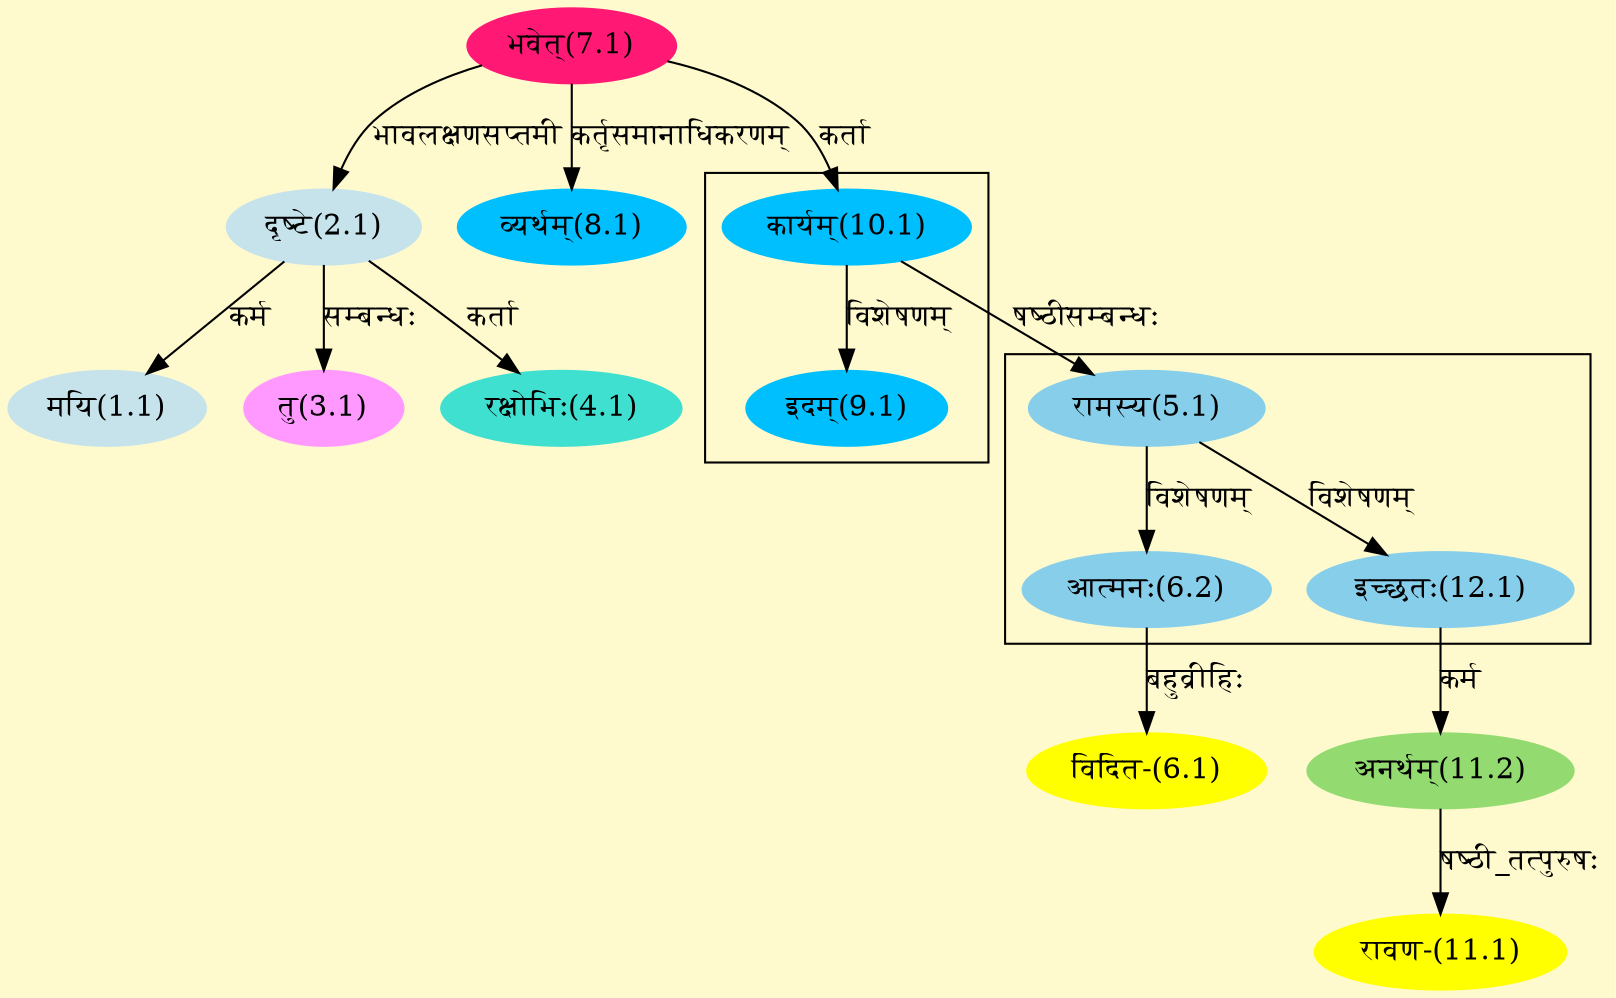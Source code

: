 digraph G{
rankdir=BT;
 compound=true;
 bgcolor="lemonchiffon1";

subgraph cluster_1{
Node6_2 [style=filled, color="#87CEEB" label = "आत्मनः(6.2)"]
Node5_1 [style=filled, color="#87CEEB" label = "रामस्य(5.1)"]
Node12_1 [style=filled, color="#87CEEB" label = "इच्छतः(12.1)"]

}

subgraph cluster_2{
Node9_1 [style=filled, color="#00BFFF" label = "इदम्(9.1)"]
Node10_1 [style=filled, color="#00BFFF" label = "कार्यम्(10.1)"]

}
Node1_1 [style=filled, color="#C6E2EB" label = "मयि(1.1)"]
Node2_1 [style=filled, color="#C6E2EB" label = "दृष्टे(2.1)"]
Node7_1 [style=filled, color="#FF1975" label = "भवेत्(7.1)"]
Node3_1 [style=filled, color="#FF99FF" label = "तु(3.1)"]
Node4_1 [style=filled, color="#40E0D0" label = "रक्षोभिः(4.1)"]
Node5_1 [style=filled, color="#87CEEB" label = "रामस्य(5.1)"]
Node10_1 [style=filled, color="#00BFFF" label = "कार्यम्(10.1)"]
Node6_1 [style=filled, color="#FFFF00" label = "विदित-(6.1)"]
Node6_2 [style=filled, color="#87CEEB" label = "आत्मनः(6.2)"]
Node [style=filled, color="" label = "()"]
Node8_1 [style=filled, color="#00BFFF" label = "व्यर्थम्(8.1)"]
Node11_1 [style=filled, color="#FFFF00" label = "रावण-(11.1)"]
Node11_2 [style=filled, color="#93DB70" label = "अनर्थम्(11.2)"]
Node12_1 [style=filled, color="#87CEEB" label = "इच्छतः(12.1)"]
/* Start of Relations section */

Node1_1 -> Node2_1 [  label="कर्म"  dir="back" ]
Node2_1 -> Node7_1 [  label="भावलक्षणसप्तमी"  dir="back" ]
Node3_1 -> Node2_1 [  label="सम्बन्धः"  dir="back" ]
Node4_1 -> Node2_1 [  label="कर्ता"  dir="back" ]
Node5_1 -> Node10_1 [  label="षष्ठीसम्बन्धः"  dir="back" ]
Node6_1 -> Node6_2 [  label="बहुव्रीहिः"  dir="back" ]
Node6_2 -> Node5_1 [  label="विशेषणम्"  dir="back" ]
Node8_1 -> Node7_1 [  label="कर्तृसमानाधिकरणम्"  dir="back" ]
Node9_1 -> Node10_1 [  label="विशेषणम्"  dir="back" ]
Node10_1 -> Node7_1 [  label="कर्ता"  dir="back" ]
Node11_1 -> Node11_2 [  label="षष्ठी_तत्पुरुषः"  dir="back" ]
Node11_2 -> Node12_1 [  label="कर्म"  dir="back" ]
Node12_1 -> Node5_1 [  label="विशेषणम्"  dir="back" ]
}
